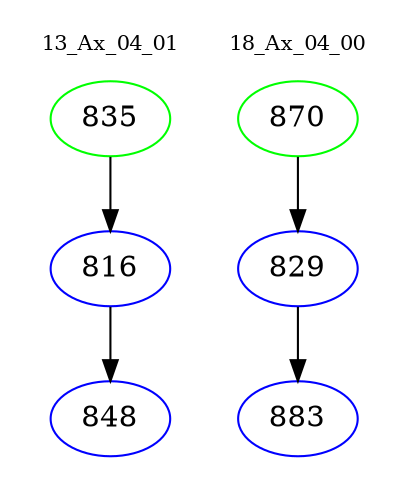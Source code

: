 digraph{
subgraph cluster_0 {
color = white
label = "13_Ax_04_01";
fontsize=10;
T0_835 [label="835", color="green"]
T0_835 -> T0_816 [color="black"]
T0_816 [label="816", color="blue"]
T0_816 -> T0_848 [color="black"]
T0_848 [label="848", color="blue"]
}
subgraph cluster_1 {
color = white
label = "18_Ax_04_00";
fontsize=10;
T1_870 [label="870", color="green"]
T1_870 -> T1_829 [color="black"]
T1_829 [label="829", color="blue"]
T1_829 -> T1_883 [color="black"]
T1_883 [label="883", color="blue"]
}
}
